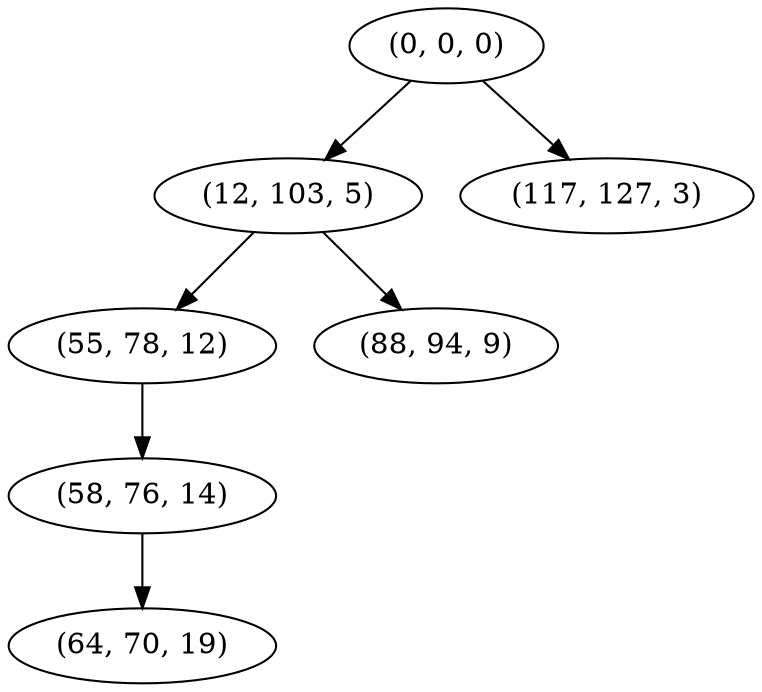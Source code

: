 digraph tree {
    "(0, 0, 0)";
    "(12, 103, 5)";
    "(55, 78, 12)";
    "(58, 76, 14)";
    "(64, 70, 19)";
    "(88, 94, 9)";
    "(117, 127, 3)";
    "(0, 0, 0)" -> "(12, 103, 5)";
    "(0, 0, 0)" -> "(117, 127, 3)";
    "(12, 103, 5)" -> "(55, 78, 12)";
    "(12, 103, 5)" -> "(88, 94, 9)";
    "(55, 78, 12)" -> "(58, 76, 14)";
    "(58, 76, 14)" -> "(64, 70, 19)";
}
